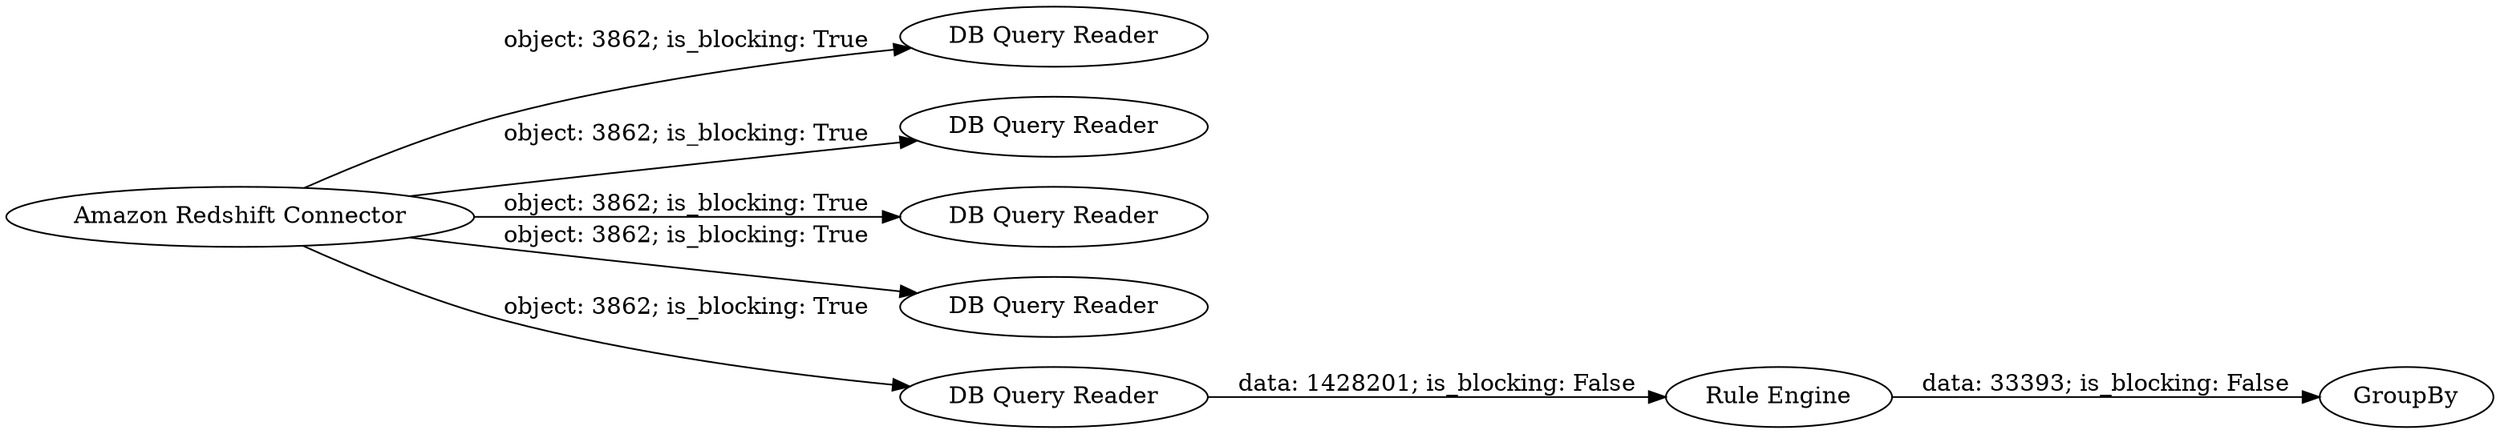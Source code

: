 digraph {
	"7633281227443386833_6" [label="DB Query Reader"]
	"7633281227443386833_66" [label="Rule Engine"]
	"7633281227443386833_63" [label="DB Query Reader"]
	"7633281227443386833_13" [label="DB Query Reader"]
	"7633281227443386833_67" [label=GroupBy]
	"7633281227443386833_57" [label="DB Query Reader"]
	"7633281227443386833_64" [label="DB Query Reader"]
	"7633281227443386833_5" [label="Amazon Redshift Connector"]
	"7633281227443386833_5" -> "7633281227443386833_6" [label="object: 3862; is_blocking: True"]
	"7633281227443386833_5" -> "7633281227443386833_57" [label="object: 3862; is_blocking: True"]
	"7633281227443386833_5" -> "7633281227443386833_13" [label="object: 3862; is_blocking: True"]
	"7633281227443386833_66" -> "7633281227443386833_67" [label="data: 33393; is_blocking: False"]
	"7633281227443386833_5" -> "7633281227443386833_63" [label="object: 3862; is_blocking: True"]
	"7633281227443386833_64" -> "7633281227443386833_66" [label="data: 1428201; is_blocking: False"]
	"7633281227443386833_5" -> "7633281227443386833_64" [label="object: 3862; is_blocking: True"]
	rankdir=LR
}
